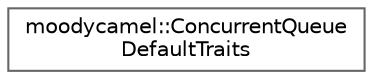 digraph "类继承关系图"
{
 // INTERACTIVE_SVG=YES
 // LATEX_PDF_SIZE
  bgcolor="transparent";
  edge [fontname=Helvetica,fontsize=10,labelfontname=Helvetica,labelfontsize=10];
  node [fontname=Helvetica,fontsize=10,shape=box,height=0.2,width=0.4];
  rankdir="LR";
  Node0 [id="Node000000",label="moodycamel::ConcurrentQueue\lDefaultTraits",height=0.2,width=0.4,color="grey40", fillcolor="white", style="filled",URL="$d3/d55/structmoodycamel_1_1ConcurrentQueueDefaultTraits.html",tooltip=" "];
}
